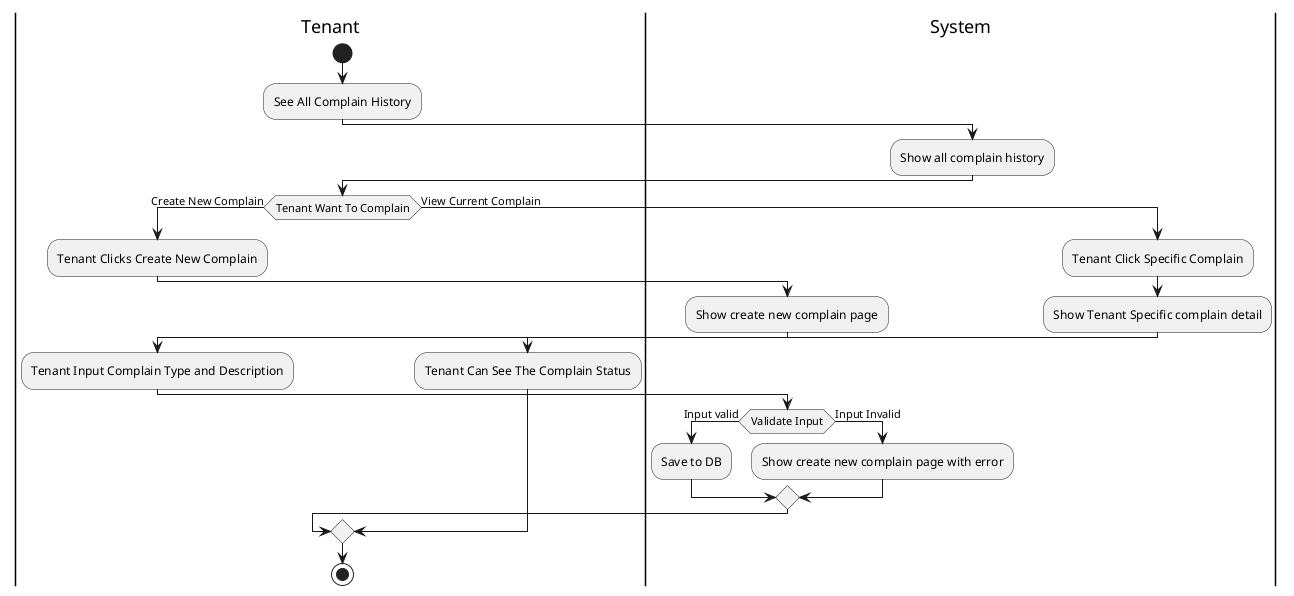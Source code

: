 @startuml
|Tenant|
start
:See All Complain History;

|System|
:Show all complain history;

|Tenant|
If (Tenant Want To Complain) then (Create New Complain)
        :Tenant Clicks Create New Complain;
        |System|
        :Show create new complain page;
        |Tenant|
        :Tenant Input Complain Type and Description;
        |System|
        if (Validate Input) then (Input valid)
          :Save to DB;
        else (Input Invalid)
          :Show create new complain page with error;
        endif
else (View Current Complain)
        :Tenant Click Specific Complain;
        |System|
        :Show Tenant Specific complain detail;
        |Tenant|
        :Tenant Can See The Complain Status;
        
endif
stop
@enduml
